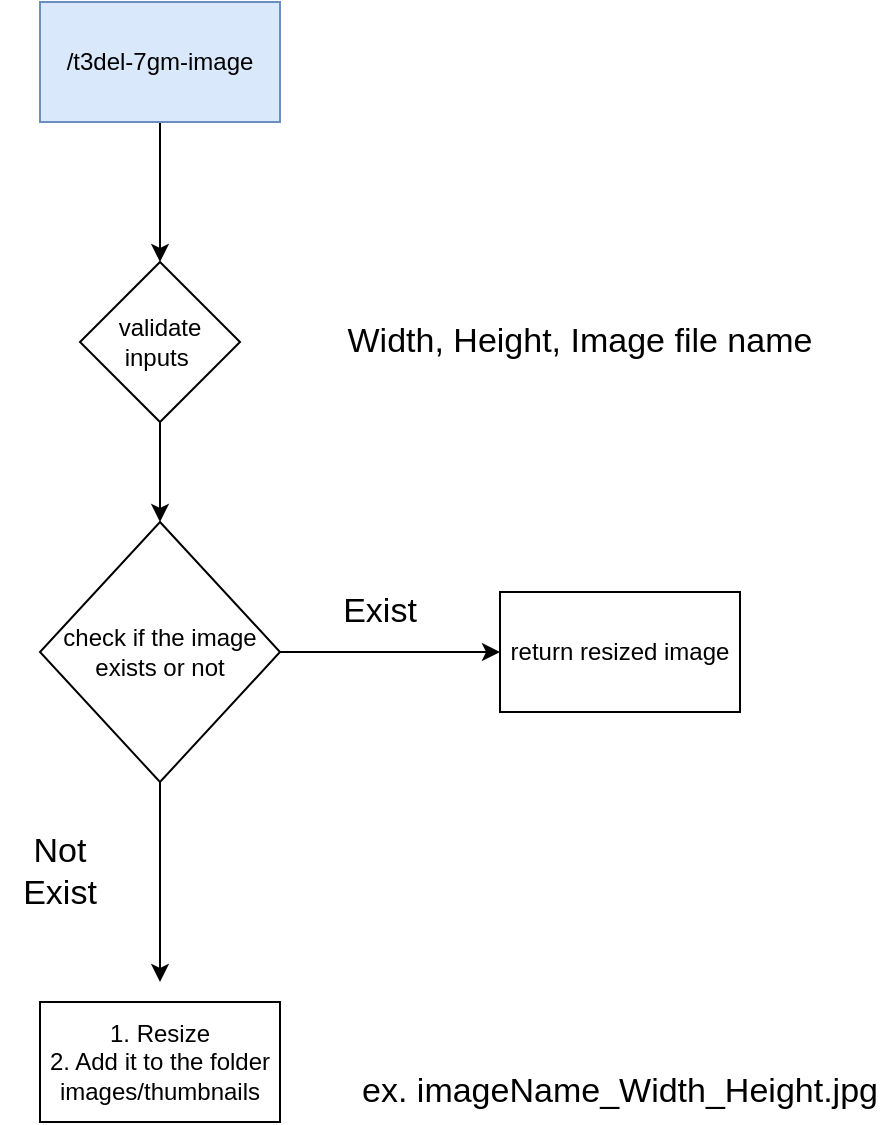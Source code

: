 <mxfile version="15.8.2" type="github">
  <diagram id="75THb_WbmRV_Y5OloDjd" name="Page-1">
    <mxGraphModel dx="1426" dy="805" grid="1" gridSize="10" guides="1" tooltips="1" connect="1" arrows="1" fold="1" page="1" pageScale="1" pageWidth="850" pageHeight="1100" math="0" shadow="0">
      <root>
        <mxCell id="0" />
        <mxCell id="1" parent="0" />
        <mxCell id="RNMV4V34XcW_M_wdi3RT-4" style="edgeStyle=orthogonalEdgeStyle;rounded=0;orthogonalLoop=1;jettySize=auto;html=1;" edge="1" parent="1" source="RNMV4V34XcW_M_wdi3RT-1" target="RNMV4V34XcW_M_wdi3RT-3">
          <mxGeometry relative="1" as="geometry" />
        </mxCell>
        <mxCell id="RNMV4V34XcW_M_wdi3RT-1" value="/t3del-7gm-image" style="rounded=0;whiteSpace=wrap;html=1;fillColor=#dae8fc;strokeColor=#6c8ebf;" vertex="1" parent="1">
          <mxGeometry x="330" y="100" width="120" height="60" as="geometry" />
        </mxCell>
        <mxCell id="RNMV4V34XcW_M_wdi3RT-2" value="return resized image" style="rounded=0;whiteSpace=wrap;html=1;" vertex="1" parent="1">
          <mxGeometry x="560" y="395" width="120" height="60" as="geometry" />
        </mxCell>
        <mxCell id="RNMV4V34XcW_M_wdi3RT-7" style="edgeStyle=orthogonalEdgeStyle;rounded=0;orthogonalLoop=1;jettySize=auto;html=1;entryX=0.5;entryY=0;entryDx=0;entryDy=0;fontSize=17;" edge="1" parent="1" source="RNMV4V34XcW_M_wdi3RT-3" target="RNMV4V34XcW_M_wdi3RT-6">
          <mxGeometry relative="1" as="geometry" />
        </mxCell>
        <mxCell id="RNMV4V34XcW_M_wdi3RT-3" value="validate inputs&amp;nbsp;" style="rhombus;whiteSpace=wrap;html=1;" vertex="1" parent="1">
          <mxGeometry x="350" y="230" width="80" height="80" as="geometry" />
        </mxCell>
        <mxCell id="RNMV4V34XcW_M_wdi3RT-5" value="Width, Height, Image file name" style="text;html=1;strokeColor=none;fillColor=none;align=center;verticalAlign=middle;whiteSpace=wrap;rounded=0;fontSize=17;" vertex="1" parent="1">
          <mxGeometry x="460" y="255" width="280" height="30" as="geometry" />
        </mxCell>
        <mxCell id="RNMV4V34XcW_M_wdi3RT-8" style="edgeStyle=orthogonalEdgeStyle;rounded=0;orthogonalLoop=1;jettySize=auto;html=1;entryX=0;entryY=0.5;entryDx=0;entryDy=0;fontSize=17;" edge="1" parent="1" source="RNMV4V34XcW_M_wdi3RT-6" target="RNMV4V34XcW_M_wdi3RT-2">
          <mxGeometry relative="1" as="geometry" />
        </mxCell>
        <mxCell id="RNMV4V34XcW_M_wdi3RT-12" style="edgeStyle=orthogonalEdgeStyle;rounded=0;orthogonalLoop=1;jettySize=auto;html=1;fontSize=17;" edge="1" parent="1" source="RNMV4V34XcW_M_wdi3RT-6">
          <mxGeometry relative="1" as="geometry">
            <mxPoint x="390" y="590" as="targetPoint" />
          </mxGeometry>
        </mxCell>
        <mxCell id="RNMV4V34XcW_M_wdi3RT-6" value="&lt;font color=&quot;#030303&quot;&gt;check if the image exists or not&lt;/font&gt;" style="rhombus;fontColor=#FFFFFF;whiteSpace=wrap;html=1;" vertex="1" parent="1">
          <mxGeometry x="330" y="360" width="120" height="130" as="geometry" />
        </mxCell>
        <mxCell id="RNMV4V34XcW_M_wdi3RT-9" value="Exist" style="text;html=1;strokeColor=none;fillColor=none;align=center;verticalAlign=middle;whiteSpace=wrap;rounded=0;fontSize=17;" vertex="1" parent="1">
          <mxGeometry x="470" y="390" width="60" height="30" as="geometry" />
        </mxCell>
        <mxCell id="RNMV4V34XcW_M_wdi3RT-10" value="Not Exist" style="text;html=1;strokeColor=none;fillColor=none;align=center;verticalAlign=middle;whiteSpace=wrap;rounded=0;fontSize=17;" vertex="1" parent="1">
          <mxGeometry x="310" y="520" width="60" height="30" as="geometry" />
        </mxCell>
        <mxCell id="RNMV4V34XcW_M_wdi3RT-11" value="1. Resize&lt;br&gt;2. Add it to the folder images/thumbnails" style="rounded=0;whiteSpace=wrap;html=1;" vertex="1" parent="1">
          <mxGeometry x="330" y="600" width="120" height="60" as="geometry" />
        </mxCell>
        <mxCell id="RNMV4V34XcW_M_wdi3RT-13" value="ex. imageName_Width_Height.jpg" style="text;html=1;strokeColor=none;fillColor=none;align=center;verticalAlign=middle;whiteSpace=wrap;rounded=0;fontSize=17;" vertex="1" parent="1">
          <mxGeometry x="485" y="630" width="270" height="30" as="geometry" />
        </mxCell>
      </root>
    </mxGraphModel>
  </diagram>
</mxfile>
